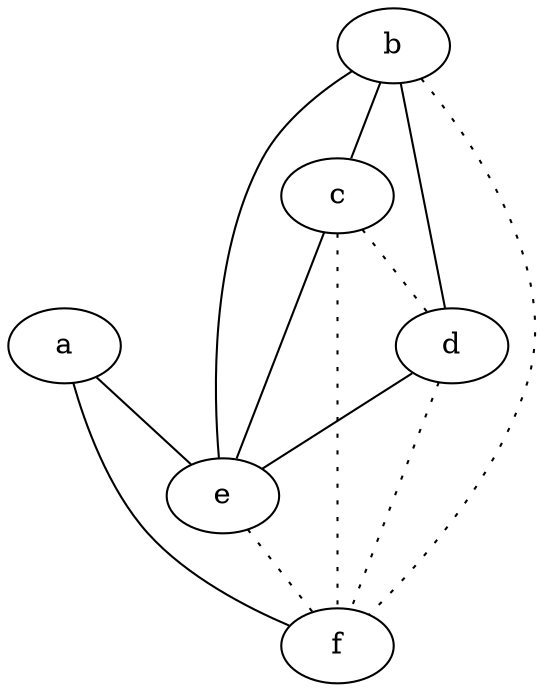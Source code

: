 graph {
a -- e;
a -- f;
b -- c;
b -- d;
b -- e;
b -- f [style=dotted];
c -- d [style=dotted];
c -- e;
c -- f [style=dotted];
d -- e;
d -- f [style=dotted];
e -- f [style=dotted];
}
